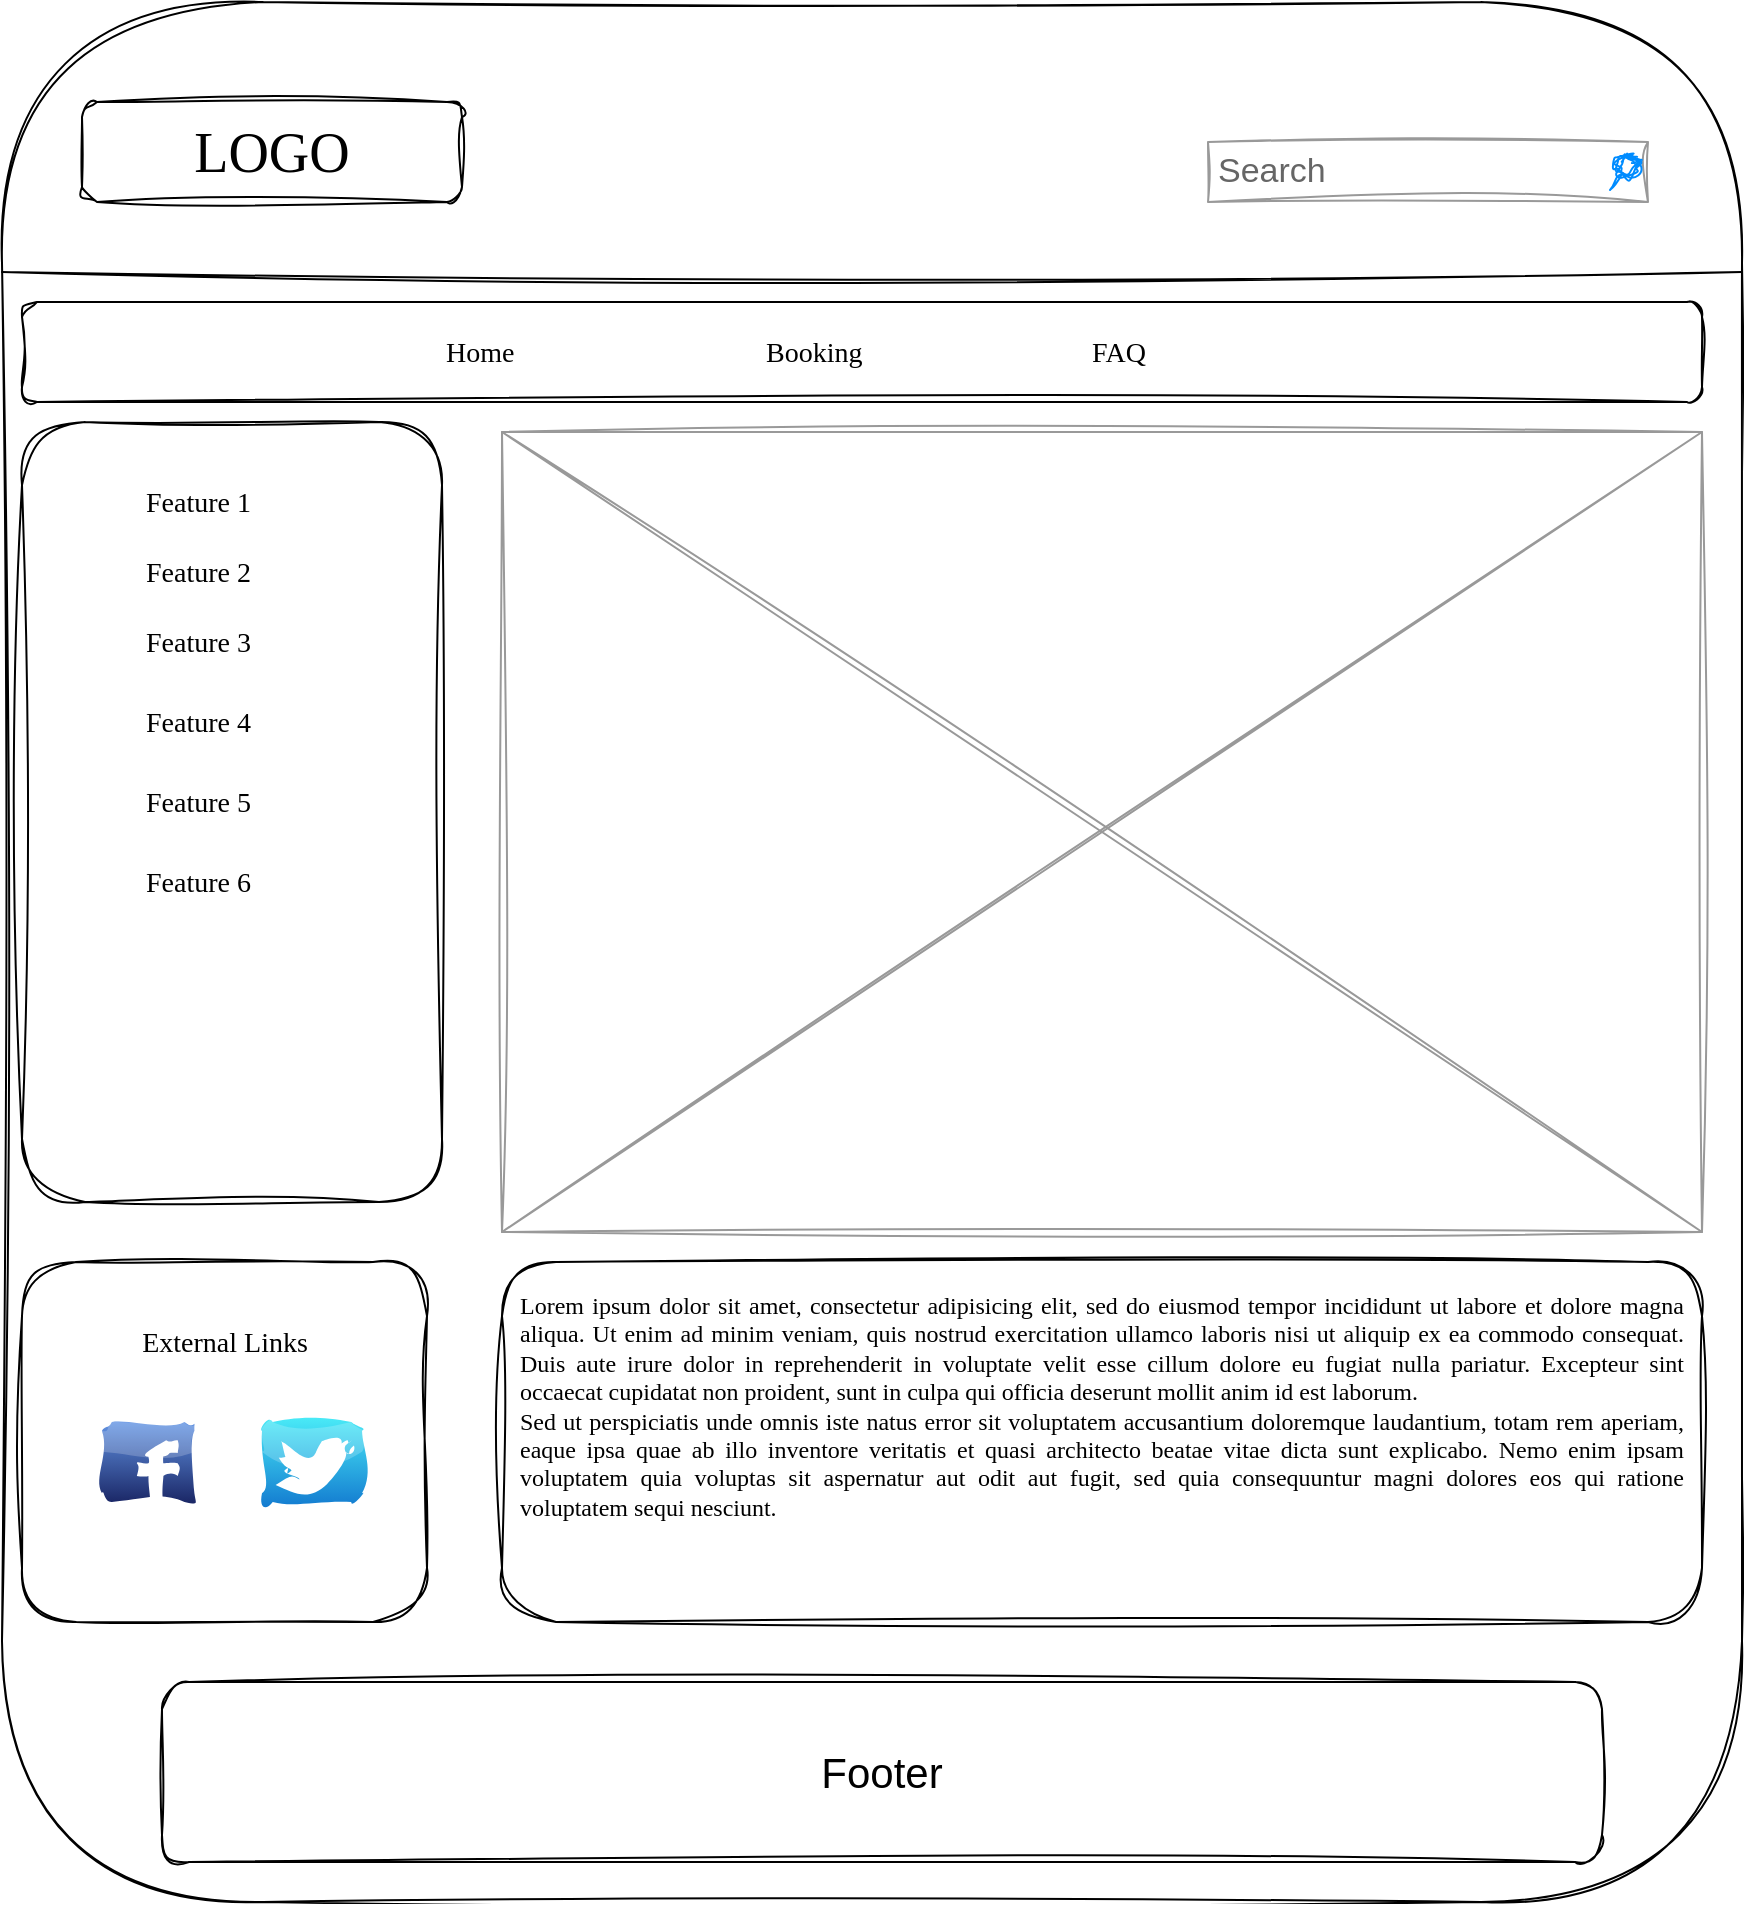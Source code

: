 <mxfile version="26.0.2" pages="3">
  <diagram name="Home" id="XaC6Hz_LNAa9Y60NMfOU">
    <mxGraphModel dx="1180" dy="614" grid="1" gridSize="10" guides="1" tooltips="1" connect="1" arrows="1" fold="1" page="1" pageScale="1" pageWidth="1100" pageHeight="850" background="none" math="0" shadow="0">
      <root>
        <mxCell id="G28vyaHNpmjtpdS2QD_0-0" />
        <mxCell id="G28vyaHNpmjtpdS2QD_0-1" parent="G28vyaHNpmjtpdS2QD_0-0" />
        <mxCell id="G28vyaHNpmjtpdS2QD_0-2" value="" style="whiteSpace=wrap;html=1;rounded=1;shadow=0;labelBackgroundColor=none;strokeColor=#000000;strokeWidth=1;fillColor=none;fontFamily=Verdana;fontSize=12;fontColor=#000000;align=center;comic=1;glass=0;sketch=1;curveFitting=1;jiggle=2;" vertex="1" parent="G28vyaHNpmjtpdS2QD_0-1">
          <mxGeometry x="20" y="10" width="870" height="950" as="geometry" />
        </mxCell>
        <mxCell id="G28vyaHNpmjtpdS2QD_0-3" value="LOGO" style="whiteSpace=wrap;html=1;rounded=1;shadow=0;labelBackgroundColor=none;strokeWidth=1;fontFamily=Verdana;fontSize=28;align=center;comic=1;sketch=1;curveFitting=1;jiggle=2;" vertex="1" parent="G28vyaHNpmjtpdS2QD_0-1">
          <mxGeometry x="60" y="60" width="190" height="50" as="geometry" />
        </mxCell>
        <mxCell id="G28vyaHNpmjtpdS2QD_0-4" value="Search" style="strokeWidth=1;shadow=0;dashed=0;align=center;html=1;shape=mxgraph.mockup.forms.searchBox;strokeColor=#999999;mainText=;strokeColor2=#008cff;fontColor=#666666;fontSize=17;align=left;spacingLeft=3;rounded=1;labelBackgroundColor=none;comic=1;sketch=1;curveFitting=1;jiggle=2;" vertex="1" parent="G28vyaHNpmjtpdS2QD_0-1">
          <mxGeometry x="623" y="80" width="220" height="30" as="geometry" />
        </mxCell>
        <mxCell id="G28vyaHNpmjtpdS2QD_0-5" value="" style="line;strokeWidth=1;html=1;rounded=1;shadow=0;labelBackgroundColor=none;fillColor=none;fontFamily=Verdana;fontSize=14;fontColor=#000000;align=center;comic=1;sketch=1;curveFitting=1;jiggle=2;" vertex="1" parent="G28vyaHNpmjtpdS2QD_0-1">
          <mxGeometry x="20" y="140" width="870" height="10" as="geometry" />
        </mxCell>
        <mxCell id="G28vyaHNpmjtpdS2QD_0-6" value="" style="whiteSpace=wrap;html=1;rounded=1;shadow=0;labelBackgroundColor=none;strokeWidth=1;fillColor=none;fontFamily=Verdana;fontSize=12;align=center;comic=1;sketch=1;curveFitting=1;jiggle=2;" vertex="1" parent="G28vyaHNpmjtpdS2QD_0-1">
          <mxGeometry x="30" y="160" width="840" height="50" as="geometry" />
        </mxCell>
        <mxCell id="G28vyaHNpmjtpdS2QD_0-7" value="Home" style="text;html=1;points=[];align=left;verticalAlign=top;spacingTop=-4;fontSize=14;fontFamily=Verdana;rounded=1;sketch=1;curveFitting=1;jiggle=2;" vertex="1" parent="G28vyaHNpmjtpdS2QD_0-1">
          <mxGeometry x="240" y="175" width="60" height="20" as="geometry" />
        </mxCell>
        <mxCell id="G28vyaHNpmjtpdS2QD_0-8" value="Booking" style="text;html=1;points=[];align=left;verticalAlign=top;spacingTop=-4;fontSize=14;fontFamily=Verdana;rounded=1;sketch=1;curveFitting=1;jiggle=2;" vertex="1" parent="G28vyaHNpmjtpdS2QD_0-1">
          <mxGeometry x="400" y="175" width="60" height="20" as="geometry" />
        </mxCell>
        <mxCell id="G28vyaHNpmjtpdS2QD_0-9" value="FAQ" style="text;html=1;points=[];align=left;verticalAlign=top;spacingTop=-4;fontSize=14;fontFamily=Verdana;rounded=1;sketch=1;curveFitting=1;jiggle=2;" vertex="1" parent="G28vyaHNpmjtpdS2QD_0-1">
          <mxGeometry x="563" y="175" width="60" height="20" as="geometry" />
        </mxCell>
        <mxCell id="G28vyaHNpmjtpdS2QD_0-10" value="&lt;div style=&quot;text-align: justify&quot;&gt;&lt;span&gt;Lorem ipsum dolor sit amet, consectetur adipisicing elit, sed do eiusmod tempor incididunt ut labore et dolore magna aliqua. Ut enim ad minim veniam, quis nostrud exercitation ullamco laboris nisi ut aliquip ex ea commodo consequat. Duis aute irure dolor in reprehenderit in voluptate velit esse cillum dolore eu fugiat nulla pariatur. Excepteur sint occaecat cupidatat non proident, sunt in culpa qui officia deserunt mollit anim id est laborum.&lt;/span&gt;&lt;/div&gt;&lt;div style=&quot;text-align: justify&quot;&gt;&lt;span&gt;Sed ut perspiciatis unde omnis iste natus error sit voluptatem accusantium doloremque laudantium, totam rem aperiam, eaque ipsa quae ab illo inventore veritatis et quasi architecto beatae vitae dicta sunt explicabo. Nemo enim ipsam voluptatem quia voluptas sit aspernatur aut odit aut fugit, sed quia consequuntur magni dolores eos qui ratione voluptatem sequi nesciunt.&amp;nbsp;&lt;/span&gt;&lt;/div&gt;" style="whiteSpace=wrap;html=1;rounded=1;shadow=0;labelBackgroundColor=none;strokeWidth=1;fillColor=none;fontFamily=Verdana;fontSize=12;align=center;verticalAlign=top;spacing=10;comic=1;sketch=1;curveFitting=1;jiggle=2;" vertex="1" parent="G28vyaHNpmjtpdS2QD_0-1">
          <mxGeometry x="270" y="640" width="600" height="180" as="geometry" />
        </mxCell>
        <mxCell id="G28vyaHNpmjtpdS2QD_0-11" value="" style="verticalLabelPosition=bottom;shadow=0;dashed=0;align=center;html=1;verticalAlign=top;strokeWidth=1;shape=mxgraph.mockup.graphics.simpleIcon;strokeColor=#999999;rounded=1;labelBackgroundColor=none;fontFamily=Verdana;fontSize=14;fontColor=#000000;comic=1;sketch=1;curveFitting=1;jiggle=2;" vertex="1" parent="G28vyaHNpmjtpdS2QD_0-1">
          <mxGeometry x="270" y="225" width="600" height="400" as="geometry" />
        </mxCell>
        <mxCell id="G28vyaHNpmjtpdS2QD_0-12" value="" style="whiteSpace=wrap;html=1;rounded=1;shadow=0;labelBackgroundColor=none;strokeWidth=1;fillColor=none;fontFamily=Verdana;fontSize=12;align=center;comic=1;sketch=1;curveFitting=1;jiggle=2;" vertex="1" parent="G28vyaHNpmjtpdS2QD_0-1">
          <mxGeometry x="30" y="220" width="210" height="390" as="geometry" />
        </mxCell>
        <mxCell id="G28vyaHNpmjtpdS2QD_0-13" value="" style="whiteSpace=wrap;html=1;rounded=1;shadow=0;labelBackgroundColor=none;strokeWidth=1;fillColor=none;fontFamily=Verdana;fontSize=12;align=center;comic=1;sketch=1;curveFitting=1;jiggle=2;" vertex="1" parent="G28vyaHNpmjtpdS2QD_0-1">
          <mxGeometry x="30" y="640" width="202.5" height="180" as="geometry" />
        </mxCell>
        <mxCell id="G28vyaHNpmjtpdS2QD_0-14" value="External Links" style="text;html=1;points=[];align=center;verticalAlign=top;spacingTop=-4;fontSize=14;fontFamily=Verdana;rounded=1;sketch=1;curveFitting=1;jiggle=2;" vertex="1" parent="G28vyaHNpmjtpdS2QD_0-1">
          <mxGeometry x="46.25" y="670" width="170" height="20" as="geometry" />
        </mxCell>
        <mxCell id="G28vyaHNpmjtpdS2QD_0-15" value="Feature 1" style="text;html=1;points=[];align=left;verticalAlign=top;spacingTop=-4;fontSize=14;fontFamily=Verdana;rounded=1;sketch=1;curveFitting=1;jiggle=2;" vertex="1" parent="G28vyaHNpmjtpdS2QD_0-1">
          <mxGeometry x="90" y="250" width="170" height="20" as="geometry" />
        </mxCell>
        <mxCell id="G28vyaHNpmjtpdS2QD_0-16" value="Feature 2" style="text;html=1;points=[];align=left;verticalAlign=top;spacingTop=-4;fontSize=14;fontFamily=Verdana;rounded=1;sketch=1;curveFitting=1;jiggle=2;" vertex="1" parent="G28vyaHNpmjtpdS2QD_0-1">
          <mxGeometry x="90" y="285" width="170" height="20" as="geometry" />
        </mxCell>
        <mxCell id="G28vyaHNpmjtpdS2QD_0-17" value="Feature 3" style="text;html=1;points=[];align=left;verticalAlign=top;spacingTop=-4;fontSize=14;fontFamily=Verdana;rounded=1;sketch=1;curveFitting=1;jiggle=2;" vertex="1" parent="G28vyaHNpmjtpdS2QD_0-1">
          <mxGeometry x="90" y="320" width="170" height="20" as="geometry" />
        </mxCell>
        <mxCell id="G28vyaHNpmjtpdS2QD_0-18" value="Feature 4" style="text;html=1;points=[];align=left;verticalAlign=top;spacingTop=-4;fontSize=14;fontFamily=Verdana;rounded=1;sketch=1;curveFitting=1;jiggle=2;" vertex="1" parent="G28vyaHNpmjtpdS2QD_0-1">
          <mxGeometry x="90" y="360" width="170" height="20" as="geometry" />
        </mxCell>
        <mxCell id="G28vyaHNpmjtpdS2QD_0-19" value="Feature 5" style="text;html=1;points=[];align=left;verticalAlign=top;spacingTop=-4;fontSize=14;fontFamily=Verdana;rounded=1;sketch=1;curveFitting=1;jiggle=2;" vertex="1" parent="G28vyaHNpmjtpdS2QD_0-1">
          <mxGeometry x="90" y="400" width="170" height="20" as="geometry" />
        </mxCell>
        <mxCell id="G28vyaHNpmjtpdS2QD_0-20" value="Feature 6" style="text;html=1;points=[];align=left;verticalAlign=top;spacingTop=-4;fontSize=14;fontFamily=Verdana;rounded=1;sketch=1;curveFitting=1;jiggle=2;" vertex="1" parent="G28vyaHNpmjtpdS2QD_0-1">
          <mxGeometry x="90" y="440" width="170" height="20" as="geometry" />
        </mxCell>
        <mxCell id="G28vyaHNpmjtpdS2QD_0-21" value="" style="dashed=0;outlineConnect=0;html=1;align=center;labelPosition=center;verticalLabelPosition=bottom;verticalAlign=top;shape=mxgraph.webicons.facebook;fillColor=#6294E4;gradientColor=#1A2665;sketch=1;hachureGap=4;jiggle=2;curveFitting=1;fontFamily=Architects Daughter;fontSource=https%3A%2F%2Ffonts.googleapis.com%2Fcss%3Ffamily%3DArchitects%2BDaughter;" vertex="1" parent="G28vyaHNpmjtpdS2QD_0-1">
          <mxGeometry x="70" y="720" width="46.2" height="40" as="geometry" />
        </mxCell>
        <mxCell id="G28vyaHNpmjtpdS2QD_0-22" value="" style="dashed=0;outlineConnect=0;html=1;align=center;labelPosition=center;verticalLabelPosition=bottom;verticalAlign=top;shape=mxgraph.webicons.twitter;fillColor=#49EAF7;gradientColor=#137BD0;sketch=1;hachureGap=4;jiggle=2;curveFitting=1;fontFamily=Architects Daughter;fontSource=https%3A%2F%2Ffonts.googleapis.com%2Fcss%3Ffamily%3DArchitects%2BDaughter;" vertex="1" parent="G28vyaHNpmjtpdS2QD_0-1">
          <mxGeometry x="150" y="720" width="50" height="40" as="geometry" />
        </mxCell>
        <mxCell id="G28vyaHNpmjtpdS2QD_0-23" value="&lt;font style=&quot;font-size: 21px;&quot; face=&quot;Helvetica&quot;&gt;Footer&lt;/font&gt;" style="rounded=1;whiteSpace=wrap;html=1;sketch=1;hachureGap=4;jiggle=2;curveFitting=1;fontFamily=Architects Daughter;fontSource=https%3A%2F%2Ffonts.googleapis.com%2Fcss%3Ffamily%3DArchitects%2BDaughter;labelBackgroundColor=default;" vertex="1" parent="G28vyaHNpmjtpdS2QD_0-1">
          <mxGeometry x="100" y="850" width="720" height="90" as="geometry" />
        </mxCell>
      </root>
    </mxGraphModel>
  </diagram>
  <diagram name="Booking" id="ecpFDV5zq_bgZKUu9k1b">
    <mxGraphModel dx="1180" dy="614" grid="1" gridSize="10" guides="1" tooltips="1" connect="1" arrows="1" fold="1" page="1" pageScale="1" pageWidth="1100" pageHeight="850" background="none" math="0" shadow="0">
      <root>
        <mxCell id="sIYdz7hHv7Ddc4teHXMI-0" />
        <mxCell id="sIYdz7hHv7Ddc4teHXMI-1" parent="sIYdz7hHv7Ddc4teHXMI-0" />
        <mxCell id="sIYdz7hHv7Ddc4teHXMI-2" value="" style="whiteSpace=wrap;html=1;rounded=1;shadow=0;labelBackgroundColor=none;strokeColor=#000000;strokeWidth=1;fillColor=none;fontFamily=Verdana;fontSize=12;fontColor=#000000;align=center;comic=1;glass=0;sketch=1;curveFitting=1;jiggle=2;" vertex="1" parent="sIYdz7hHv7Ddc4teHXMI-1">
          <mxGeometry x="20" y="10" width="870" height="950" as="geometry" />
        </mxCell>
        <mxCell id="sIYdz7hHv7Ddc4teHXMI-3" value="LOGO" style="whiteSpace=wrap;html=1;rounded=1;shadow=0;labelBackgroundColor=none;strokeWidth=1;fontFamily=Verdana;fontSize=28;align=center;comic=1;sketch=1;curveFitting=1;jiggle=2;" vertex="1" parent="sIYdz7hHv7Ddc4teHXMI-1">
          <mxGeometry x="60" y="60" width="190" height="50" as="geometry" />
        </mxCell>
        <mxCell id="sIYdz7hHv7Ddc4teHXMI-4" value="Search" style="strokeWidth=1;shadow=0;dashed=0;align=center;html=1;shape=mxgraph.mockup.forms.searchBox;strokeColor=#999999;mainText=;strokeColor2=#008cff;fontColor=#666666;fontSize=17;align=left;spacingLeft=3;rounded=1;labelBackgroundColor=none;comic=1;sketch=1;curveFitting=1;jiggle=2;" vertex="1" parent="sIYdz7hHv7Ddc4teHXMI-1">
          <mxGeometry x="623" y="80" width="220" height="30" as="geometry" />
        </mxCell>
        <mxCell id="sIYdz7hHv7Ddc4teHXMI-5" value="" style="line;strokeWidth=1;html=1;rounded=1;shadow=0;labelBackgroundColor=none;fillColor=none;fontFamily=Verdana;fontSize=14;fontColor=#000000;align=center;comic=1;sketch=1;curveFitting=1;jiggle=2;" vertex="1" parent="sIYdz7hHv7Ddc4teHXMI-1">
          <mxGeometry x="20" y="140" width="870" height="10" as="geometry" />
        </mxCell>
        <mxCell id="sIYdz7hHv7Ddc4teHXMI-6" value="" style="whiteSpace=wrap;html=1;rounded=1;shadow=0;labelBackgroundColor=none;strokeWidth=1;fillColor=none;fontFamily=Verdana;fontSize=12;align=center;comic=1;sketch=1;curveFitting=1;jiggle=2;" vertex="1" parent="sIYdz7hHv7Ddc4teHXMI-1">
          <mxGeometry x="30" y="160" width="840" height="50" as="geometry" />
        </mxCell>
        <mxCell id="sIYdz7hHv7Ddc4teHXMI-7" value="Home" style="text;html=1;points=[];align=left;verticalAlign=top;spacingTop=-4;fontSize=14;fontFamily=Verdana;rounded=1;sketch=1;curveFitting=1;jiggle=2;" vertex="1" parent="sIYdz7hHv7Ddc4teHXMI-1">
          <mxGeometry x="240" y="175" width="60" height="20" as="geometry" />
        </mxCell>
        <mxCell id="sIYdz7hHv7Ddc4teHXMI-8" value="Booking" style="text;html=1;points=[];align=left;verticalAlign=top;spacingTop=-4;fontSize=14;fontFamily=Verdana;rounded=1;sketch=1;curveFitting=1;jiggle=2;" vertex="1" parent="sIYdz7hHv7Ddc4teHXMI-1">
          <mxGeometry x="400" y="175" width="60" height="20" as="geometry" />
        </mxCell>
        <mxCell id="sIYdz7hHv7Ddc4teHXMI-9" value="FAQ" style="text;html=1;points=[];align=left;verticalAlign=top;spacingTop=-4;fontSize=14;fontFamily=Verdana;rounded=1;sketch=1;curveFitting=1;jiggle=2;" vertex="1" parent="sIYdz7hHv7Ddc4teHXMI-1">
          <mxGeometry x="563" y="175" width="60" height="20" as="geometry" />
        </mxCell>
        <mxCell id="sIYdz7hHv7Ddc4teHXMI-10" value="&lt;div style=&quot;text-align: justify&quot;&gt;&lt;span&gt;Lorem ipsum dolor sit amet, consectetur adipisicing elit, sed do eiusmod tempor incididunt ut labore et dolore magna aliqua. Ut enim ad minim veniam, quis nostrud exercitation ullamco laboris nisi ut aliquip ex ea commodo consequat. Duis aute irure dolor in reprehenderit in voluptate velit esse cillum dolore eu fugiat nulla pariatur. Excepteur sint occaecat cupidatat non proident, sunt in culpa qui officia deserunt mollit anim id est laborum.&lt;/span&gt;&lt;/div&gt;&lt;div style=&quot;text-align: justify&quot;&gt;&lt;span&gt;Sed ut perspiciatis unde omnis iste natus error sit voluptatem accusantium doloremque laudantium, totam rem aperiam, eaque ipsa quae ab illo inventore veritatis et quasi architecto beatae vitae dicta sunt explicabo. Nemo enim ipsam voluptatem quia voluptas sit aspernatur aut odit aut fugit, sed quia consequuntur magni dolores eos qui ratione voluptatem sequi nesciunt.&amp;nbsp;&lt;/span&gt;&lt;/div&gt;" style="whiteSpace=wrap;html=1;rounded=1;shadow=0;labelBackgroundColor=none;strokeWidth=1;fillColor=none;fontFamily=Verdana;fontSize=12;align=center;verticalAlign=top;spacing=10;comic=1;sketch=1;curveFitting=1;jiggle=2;" vertex="1" parent="sIYdz7hHv7Ddc4teHXMI-1">
          <mxGeometry x="270" y="640" width="600" height="180" as="geometry" />
        </mxCell>
        <mxCell id="sIYdz7hHv7Ddc4teHXMI-11" value="" style="verticalLabelPosition=bottom;shadow=0;dashed=0;align=center;html=1;verticalAlign=top;strokeWidth=1;shape=mxgraph.mockup.graphics.simpleIcon;strokeColor=#999999;rounded=1;labelBackgroundColor=none;fontFamily=Verdana;fontSize=14;fontColor=#000000;comic=1;sketch=1;curveFitting=1;jiggle=2;" vertex="1" parent="sIYdz7hHv7Ddc4teHXMI-1">
          <mxGeometry x="270" y="225" width="600" height="400" as="geometry" />
        </mxCell>
        <mxCell id="sIYdz7hHv7Ddc4teHXMI-12" value="" style="whiteSpace=wrap;html=1;rounded=1;shadow=0;labelBackgroundColor=none;strokeWidth=1;fillColor=none;fontFamily=Verdana;fontSize=12;align=center;comic=1;sketch=1;curveFitting=1;jiggle=2;" vertex="1" parent="sIYdz7hHv7Ddc4teHXMI-1">
          <mxGeometry x="30" y="220" width="210" height="390" as="geometry" />
        </mxCell>
        <mxCell id="sIYdz7hHv7Ddc4teHXMI-13" value="" style="whiteSpace=wrap;html=1;rounded=1;shadow=0;labelBackgroundColor=none;strokeWidth=1;fillColor=none;fontFamily=Verdana;fontSize=12;align=center;comic=1;sketch=1;curveFitting=1;jiggle=2;" vertex="1" parent="sIYdz7hHv7Ddc4teHXMI-1">
          <mxGeometry x="30" y="640" width="202.5" height="180" as="geometry" />
        </mxCell>
        <mxCell id="sIYdz7hHv7Ddc4teHXMI-14" value="External Links" style="text;html=1;points=[];align=center;verticalAlign=top;spacingTop=-4;fontSize=14;fontFamily=Verdana;rounded=1;sketch=1;curveFitting=1;jiggle=2;" vertex="1" parent="sIYdz7hHv7Ddc4teHXMI-1">
          <mxGeometry x="46.25" y="670" width="170" height="20" as="geometry" />
        </mxCell>
        <mxCell id="sIYdz7hHv7Ddc4teHXMI-15" value="Feature 1" style="text;html=1;points=[];align=left;verticalAlign=top;spacingTop=-4;fontSize=14;fontFamily=Verdana;rounded=1;sketch=1;curveFitting=1;jiggle=2;" vertex="1" parent="sIYdz7hHv7Ddc4teHXMI-1">
          <mxGeometry x="90" y="250" width="170" height="20" as="geometry" />
        </mxCell>
        <mxCell id="sIYdz7hHv7Ddc4teHXMI-16" value="Feature 2" style="text;html=1;points=[];align=left;verticalAlign=top;spacingTop=-4;fontSize=14;fontFamily=Verdana;rounded=1;sketch=1;curveFitting=1;jiggle=2;" vertex="1" parent="sIYdz7hHv7Ddc4teHXMI-1">
          <mxGeometry x="90" y="285" width="170" height="20" as="geometry" />
        </mxCell>
        <mxCell id="sIYdz7hHv7Ddc4teHXMI-17" value="Feature 3" style="text;html=1;points=[];align=left;verticalAlign=top;spacingTop=-4;fontSize=14;fontFamily=Verdana;rounded=1;sketch=1;curveFitting=1;jiggle=2;" vertex="1" parent="sIYdz7hHv7Ddc4teHXMI-1">
          <mxGeometry x="90" y="320" width="170" height="20" as="geometry" />
        </mxCell>
        <mxCell id="sIYdz7hHv7Ddc4teHXMI-18" value="Feature 4" style="text;html=1;points=[];align=left;verticalAlign=top;spacingTop=-4;fontSize=14;fontFamily=Verdana;rounded=1;sketch=1;curveFitting=1;jiggle=2;" vertex="1" parent="sIYdz7hHv7Ddc4teHXMI-1">
          <mxGeometry x="90" y="360" width="170" height="20" as="geometry" />
        </mxCell>
        <mxCell id="sIYdz7hHv7Ddc4teHXMI-19" value="Feature 5" style="text;html=1;points=[];align=left;verticalAlign=top;spacingTop=-4;fontSize=14;fontFamily=Verdana;rounded=1;sketch=1;curveFitting=1;jiggle=2;" vertex="1" parent="sIYdz7hHv7Ddc4teHXMI-1">
          <mxGeometry x="90" y="400" width="170" height="20" as="geometry" />
        </mxCell>
        <mxCell id="sIYdz7hHv7Ddc4teHXMI-20" value="Feature 6" style="text;html=1;points=[];align=left;verticalAlign=top;spacingTop=-4;fontSize=14;fontFamily=Verdana;rounded=1;sketch=1;curveFitting=1;jiggle=2;" vertex="1" parent="sIYdz7hHv7Ddc4teHXMI-1">
          <mxGeometry x="90" y="440" width="170" height="20" as="geometry" />
        </mxCell>
        <mxCell id="sIYdz7hHv7Ddc4teHXMI-21" value="" style="dashed=0;outlineConnect=0;html=1;align=center;labelPosition=center;verticalLabelPosition=bottom;verticalAlign=top;shape=mxgraph.webicons.facebook;fillColor=#6294E4;gradientColor=#1A2665;sketch=1;hachureGap=4;jiggle=2;curveFitting=1;fontFamily=Architects Daughter;fontSource=https%3A%2F%2Ffonts.googleapis.com%2Fcss%3Ffamily%3DArchitects%2BDaughter;" vertex="1" parent="sIYdz7hHv7Ddc4teHXMI-1">
          <mxGeometry x="70" y="720" width="46.2" height="40" as="geometry" />
        </mxCell>
        <mxCell id="sIYdz7hHv7Ddc4teHXMI-22" value="" style="dashed=0;outlineConnect=0;html=1;align=center;labelPosition=center;verticalLabelPosition=bottom;verticalAlign=top;shape=mxgraph.webicons.twitter;fillColor=#49EAF7;gradientColor=#137BD0;sketch=1;hachureGap=4;jiggle=2;curveFitting=1;fontFamily=Architects Daughter;fontSource=https%3A%2F%2Ffonts.googleapis.com%2Fcss%3Ffamily%3DArchitects%2BDaughter;" vertex="1" parent="sIYdz7hHv7Ddc4teHXMI-1">
          <mxGeometry x="150" y="720" width="50" height="40" as="geometry" />
        </mxCell>
        <mxCell id="sIYdz7hHv7Ddc4teHXMI-23" value="&lt;font style=&quot;font-size: 21px;&quot; face=&quot;Helvetica&quot;&gt;Footer&lt;/font&gt;" style="rounded=1;whiteSpace=wrap;html=1;sketch=1;hachureGap=4;jiggle=2;curveFitting=1;fontFamily=Architects Daughter;fontSource=https%3A%2F%2Ffonts.googleapis.com%2Fcss%3Ffamily%3DArchitects%2BDaughter;labelBackgroundColor=default;" vertex="1" parent="sIYdz7hHv7Ddc4teHXMI-1">
          <mxGeometry x="100" y="850" width="720" height="90" as="geometry" />
        </mxCell>
      </root>
    </mxGraphModel>
  </diagram>
  <diagram name="FAQ" id="wX3lb_mPlquqtfS2BSp9">
    <mxGraphModel dx="1180" dy="614" grid="1" gridSize="10" guides="1" tooltips="1" connect="1" arrows="1" fold="1" page="1" pageScale="1" pageWidth="1100" pageHeight="850" background="none" math="0" shadow="0">
      <root>
        <mxCell id="jcyUQOxYpNNV1roCOC1K-0" />
        <mxCell id="jcyUQOxYpNNV1roCOC1K-1" parent="jcyUQOxYpNNV1roCOC1K-0" />
        <mxCell id="jcyUQOxYpNNV1roCOC1K-2" value="" style="whiteSpace=wrap;html=1;rounded=1;shadow=0;labelBackgroundColor=none;strokeColor=#000000;strokeWidth=1;fillColor=none;fontFamily=Verdana;fontSize=12;fontColor=#000000;align=center;comic=1;glass=0;sketch=1;curveFitting=1;jiggle=2;" vertex="1" parent="jcyUQOxYpNNV1roCOC1K-1">
          <mxGeometry x="20" y="10" width="870" height="950" as="geometry" />
        </mxCell>
        <mxCell id="jcyUQOxYpNNV1roCOC1K-3" value="LOGO" style="whiteSpace=wrap;html=1;rounded=1;shadow=0;labelBackgroundColor=none;strokeWidth=1;fontFamily=Verdana;fontSize=28;align=center;comic=1;sketch=1;curveFitting=1;jiggle=2;" vertex="1" parent="jcyUQOxYpNNV1roCOC1K-1">
          <mxGeometry x="60" y="60" width="190" height="50" as="geometry" />
        </mxCell>
        <mxCell id="jcyUQOxYpNNV1roCOC1K-4" value="Search" style="strokeWidth=1;shadow=0;dashed=0;align=center;html=1;shape=mxgraph.mockup.forms.searchBox;strokeColor=#999999;mainText=;strokeColor2=#008cff;fontColor=#666666;fontSize=17;align=left;spacingLeft=3;rounded=1;labelBackgroundColor=none;comic=1;sketch=1;curveFitting=1;jiggle=2;" vertex="1" parent="jcyUQOxYpNNV1roCOC1K-1">
          <mxGeometry x="623" y="80" width="220" height="30" as="geometry" />
        </mxCell>
        <mxCell id="jcyUQOxYpNNV1roCOC1K-9" value="" style="line;strokeWidth=1;html=1;rounded=1;shadow=0;labelBackgroundColor=none;fillColor=none;fontFamily=Verdana;fontSize=14;fontColor=#000000;align=center;comic=1;sketch=1;curveFitting=1;jiggle=2;" vertex="1" parent="jcyUQOxYpNNV1roCOC1K-1">
          <mxGeometry x="20" y="140" width="870" height="10" as="geometry" />
        </mxCell>
        <mxCell id="jcyUQOxYpNNV1roCOC1K-10" value="" style="whiteSpace=wrap;html=1;rounded=1;shadow=0;labelBackgroundColor=none;strokeWidth=1;fillColor=none;fontFamily=Verdana;fontSize=12;align=center;comic=1;sketch=1;curveFitting=1;jiggle=2;" vertex="1" parent="jcyUQOxYpNNV1roCOC1K-1">
          <mxGeometry x="30" y="160" width="840" height="50" as="geometry" />
        </mxCell>
        <mxCell id="jcyUQOxYpNNV1roCOC1K-11" value="Home" style="text;html=1;points=[];align=left;verticalAlign=top;spacingTop=-4;fontSize=14;fontFamily=Verdana;rounded=1;sketch=1;curveFitting=1;jiggle=2;" vertex="1" parent="jcyUQOxYpNNV1roCOC1K-1">
          <mxGeometry x="240" y="175" width="60" height="20" as="geometry" />
        </mxCell>
        <mxCell id="jcyUQOxYpNNV1roCOC1K-12" value="Booking" style="text;html=1;points=[];align=left;verticalAlign=top;spacingTop=-4;fontSize=14;fontFamily=Verdana;rounded=1;sketch=1;curveFitting=1;jiggle=2;" vertex="1" parent="jcyUQOxYpNNV1roCOC1K-1">
          <mxGeometry x="400" y="175" width="60" height="20" as="geometry" />
        </mxCell>
        <mxCell id="jcyUQOxYpNNV1roCOC1K-13" value="FAQ" style="text;html=1;points=[];align=left;verticalAlign=top;spacingTop=-4;fontSize=14;fontFamily=Verdana;rounded=1;sketch=1;curveFitting=1;jiggle=2;" vertex="1" parent="jcyUQOxYpNNV1roCOC1K-1">
          <mxGeometry x="563" y="175" width="60" height="20" as="geometry" />
        </mxCell>
        <mxCell id="jcyUQOxYpNNV1roCOC1K-14" value="&lt;div style=&quot;text-align: justify&quot;&gt;&lt;span&gt;Lorem ipsum dolor sit amet, consectetur adipisicing elit, sed do eiusmod tempor incididunt ut labore et dolore magna aliqua. Ut enim ad minim veniam, quis nostrud exercitation ullamco laboris nisi ut aliquip ex ea commodo consequat. Duis aute irure dolor in reprehenderit in voluptate velit esse cillum dolore eu fugiat nulla pariatur. Excepteur sint occaecat cupidatat non proident, sunt in culpa qui officia deserunt mollit anim id est laborum.&lt;/span&gt;&lt;/div&gt;&lt;div style=&quot;text-align: justify&quot;&gt;&lt;span&gt;Sed ut perspiciatis unde omnis iste natus error sit voluptatem accusantium doloremque laudantium, totam rem aperiam, eaque ipsa quae ab illo inventore veritatis et quasi architecto beatae vitae dicta sunt explicabo. Nemo enim ipsam voluptatem quia voluptas sit aspernatur aut odit aut fugit, sed quia consequuntur magni dolores eos qui ratione voluptatem sequi nesciunt.&amp;nbsp;&lt;/span&gt;&lt;/div&gt;" style="whiteSpace=wrap;html=1;rounded=1;shadow=0;labelBackgroundColor=none;strokeWidth=1;fillColor=none;fontFamily=Verdana;fontSize=12;align=center;verticalAlign=top;spacing=10;comic=1;sketch=1;curveFitting=1;jiggle=2;" vertex="1" parent="jcyUQOxYpNNV1roCOC1K-1">
          <mxGeometry x="270" y="640" width="600" height="180" as="geometry" />
        </mxCell>
        <mxCell id="jcyUQOxYpNNV1roCOC1K-15" value="" style="verticalLabelPosition=bottom;shadow=0;dashed=0;align=center;html=1;verticalAlign=top;strokeWidth=1;shape=mxgraph.mockup.graphics.simpleIcon;strokeColor=#999999;rounded=1;labelBackgroundColor=none;fontFamily=Verdana;fontSize=14;fontColor=#000000;comic=1;sketch=1;curveFitting=1;jiggle=2;" vertex="1" parent="jcyUQOxYpNNV1roCOC1K-1">
          <mxGeometry x="270" y="225" width="600" height="400" as="geometry" />
        </mxCell>
        <mxCell id="jcyUQOxYpNNV1roCOC1K-16" value="" style="whiteSpace=wrap;html=1;rounded=1;shadow=0;labelBackgroundColor=none;strokeWidth=1;fillColor=none;fontFamily=Verdana;fontSize=12;align=center;comic=1;sketch=1;curveFitting=1;jiggle=2;" vertex="1" parent="jcyUQOxYpNNV1roCOC1K-1">
          <mxGeometry x="30" y="220" width="210" height="390" as="geometry" />
        </mxCell>
        <mxCell id="jcyUQOxYpNNV1roCOC1K-17" value="" style="whiteSpace=wrap;html=1;rounded=1;shadow=0;labelBackgroundColor=none;strokeWidth=1;fillColor=none;fontFamily=Verdana;fontSize=12;align=center;comic=1;sketch=1;curveFitting=1;jiggle=2;" vertex="1" parent="jcyUQOxYpNNV1roCOC1K-1">
          <mxGeometry x="30" y="640" width="202.5" height="180" as="geometry" />
        </mxCell>
        <mxCell id="jcyUQOxYpNNV1roCOC1K-21" value="External Links" style="text;html=1;points=[];align=center;verticalAlign=top;spacingTop=-4;fontSize=14;fontFamily=Verdana;rounded=1;sketch=1;curveFitting=1;jiggle=2;" vertex="1" parent="jcyUQOxYpNNV1roCOC1K-1">
          <mxGeometry x="46.25" y="670" width="170" height="20" as="geometry" />
        </mxCell>
        <mxCell id="jcyUQOxYpNNV1roCOC1K-22" value="Feature 1" style="text;html=1;points=[];align=left;verticalAlign=top;spacingTop=-4;fontSize=14;fontFamily=Verdana;rounded=1;sketch=1;curveFitting=1;jiggle=2;" vertex="1" parent="jcyUQOxYpNNV1roCOC1K-1">
          <mxGeometry x="90" y="250" width="170" height="20" as="geometry" />
        </mxCell>
        <mxCell id="jcyUQOxYpNNV1roCOC1K-23" value="Feature 2" style="text;html=1;points=[];align=left;verticalAlign=top;spacingTop=-4;fontSize=14;fontFamily=Verdana;rounded=1;sketch=1;curveFitting=1;jiggle=2;" vertex="1" parent="jcyUQOxYpNNV1roCOC1K-1">
          <mxGeometry x="90" y="285" width="170" height="20" as="geometry" />
        </mxCell>
        <mxCell id="jcyUQOxYpNNV1roCOC1K-24" value="Feature 3" style="text;html=1;points=[];align=left;verticalAlign=top;spacingTop=-4;fontSize=14;fontFamily=Verdana;rounded=1;sketch=1;curveFitting=1;jiggle=2;" vertex="1" parent="jcyUQOxYpNNV1roCOC1K-1">
          <mxGeometry x="90" y="320" width="170" height="20" as="geometry" />
        </mxCell>
        <mxCell id="jcyUQOxYpNNV1roCOC1K-25" value="Feature 4" style="text;html=1;points=[];align=left;verticalAlign=top;spacingTop=-4;fontSize=14;fontFamily=Verdana;rounded=1;sketch=1;curveFitting=1;jiggle=2;" vertex="1" parent="jcyUQOxYpNNV1roCOC1K-1">
          <mxGeometry x="90" y="360" width="170" height="20" as="geometry" />
        </mxCell>
        <mxCell id="jcyUQOxYpNNV1roCOC1K-26" value="Feature 5" style="text;html=1;points=[];align=left;verticalAlign=top;spacingTop=-4;fontSize=14;fontFamily=Verdana;rounded=1;sketch=1;curveFitting=1;jiggle=2;" vertex="1" parent="jcyUQOxYpNNV1roCOC1K-1">
          <mxGeometry x="90" y="400" width="170" height="20" as="geometry" />
        </mxCell>
        <mxCell id="jcyUQOxYpNNV1roCOC1K-27" value="Feature 6" style="text;html=1;points=[];align=left;verticalAlign=top;spacingTop=-4;fontSize=14;fontFamily=Verdana;rounded=1;sketch=1;curveFitting=1;jiggle=2;" vertex="1" parent="jcyUQOxYpNNV1roCOC1K-1">
          <mxGeometry x="90" y="440" width="170" height="20" as="geometry" />
        </mxCell>
        <mxCell id="jcyUQOxYpNNV1roCOC1K-28" value="" style="dashed=0;outlineConnect=0;html=1;align=center;labelPosition=center;verticalLabelPosition=bottom;verticalAlign=top;shape=mxgraph.webicons.facebook;fillColor=#6294E4;gradientColor=#1A2665;sketch=1;hachureGap=4;jiggle=2;curveFitting=1;fontFamily=Architects Daughter;fontSource=https%3A%2F%2Ffonts.googleapis.com%2Fcss%3Ffamily%3DArchitects%2BDaughter;" vertex="1" parent="jcyUQOxYpNNV1roCOC1K-1">
          <mxGeometry x="70" y="720" width="46.2" height="40" as="geometry" />
        </mxCell>
        <mxCell id="jcyUQOxYpNNV1roCOC1K-29" value="" style="dashed=0;outlineConnect=0;html=1;align=center;labelPosition=center;verticalLabelPosition=bottom;verticalAlign=top;shape=mxgraph.webicons.twitter;fillColor=#49EAF7;gradientColor=#137BD0;sketch=1;hachureGap=4;jiggle=2;curveFitting=1;fontFamily=Architects Daughter;fontSource=https%3A%2F%2Ffonts.googleapis.com%2Fcss%3Ffamily%3DArchitects%2BDaughter;" vertex="1" parent="jcyUQOxYpNNV1roCOC1K-1">
          <mxGeometry x="150" y="720" width="50" height="40" as="geometry" />
        </mxCell>
        <mxCell id="79GLvuGJLoyExJYYmUVE-1" value="&lt;font style=&quot;font-size: 21px;&quot; face=&quot;Helvetica&quot;&gt;Footer&lt;/font&gt;" style="rounded=1;whiteSpace=wrap;html=1;sketch=1;hachureGap=4;jiggle=2;curveFitting=1;fontFamily=Architects Daughter;fontSource=https%3A%2F%2Ffonts.googleapis.com%2Fcss%3Ffamily%3DArchitects%2BDaughter;labelBackgroundColor=default;" vertex="1" parent="jcyUQOxYpNNV1roCOC1K-1">
          <mxGeometry x="100" y="850" width="720" height="90" as="geometry" />
        </mxCell>
      </root>
    </mxGraphModel>
  </diagram>
</mxfile>
